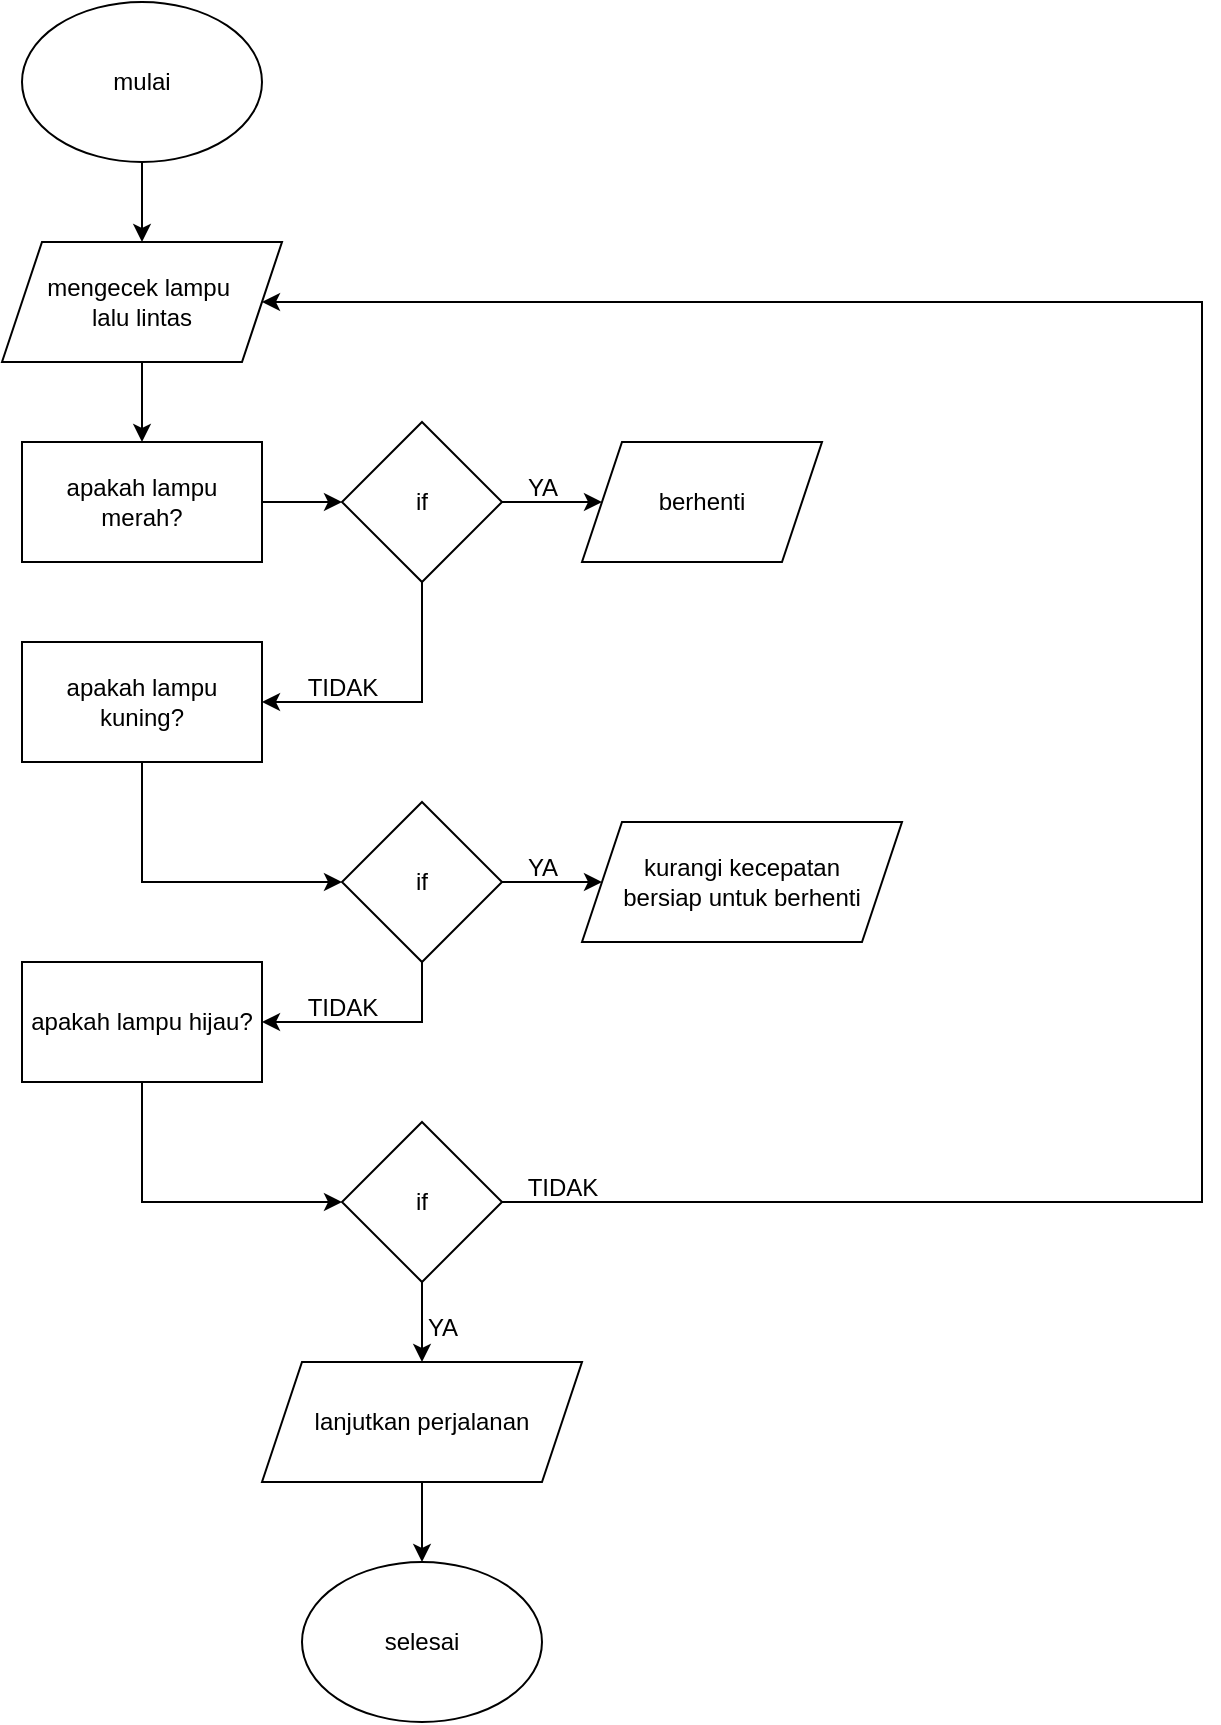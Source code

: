 <mxfile version="24.8.0">
  <diagram name="Page-1" id="T6B5zvTTSa3ph36zwlSj">
    <mxGraphModel dx="794" dy="446" grid="1" gridSize="10" guides="1" tooltips="1" connect="1" arrows="1" fold="1" page="1" pageScale="1" pageWidth="850" pageHeight="1100" math="0" shadow="0">
      <root>
        <mxCell id="0" />
        <mxCell id="1" parent="0" />
        <mxCell id="spOKlNdKo6FF8yj_3xVC-12" style="edgeStyle=orthogonalEdgeStyle;rounded=0;orthogonalLoop=1;jettySize=auto;html=1;exitX=0.5;exitY=1;exitDx=0;exitDy=0;entryX=0.5;entryY=0;entryDx=0;entryDy=0;" edge="1" parent="1" source="spOKlNdKo6FF8yj_3xVC-1" target="spOKlNdKo6FF8yj_3xVC-5">
          <mxGeometry relative="1" as="geometry" />
        </mxCell>
        <mxCell id="spOKlNdKo6FF8yj_3xVC-1" value="mulai" style="ellipse;whiteSpace=wrap;html=1;" vertex="1" parent="1">
          <mxGeometry x="80" y="40" width="120" height="80" as="geometry" />
        </mxCell>
        <mxCell id="spOKlNdKo6FF8yj_3xVC-21" style="edgeStyle=orthogonalEdgeStyle;rounded=0;orthogonalLoop=1;jettySize=auto;html=1;exitX=0.5;exitY=1;exitDx=0;exitDy=0;entryX=0;entryY=0.5;entryDx=0;entryDy=0;" edge="1" parent="1" source="spOKlNdKo6FF8yj_3xVC-2" target="spOKlNdKo6FF8yj_3xVC-7">
          <mxGeometry relative="1" as="geometry" />
        </mxCell>
        <mxCell id="spOKlNdKo6FF8yj_3xVC-2" value="apakah lampu hijau?" style="rounded=0;whiteSpace=wrap;html=1;" vertex="1" parent="1">
          <mxGeometry x="80" y="520" width="120" height="60" as="geometry" />
        </mxCell>
        <mxCell id="spOKlNdKo6FF8yj_3xVC-17" style="edgeStyle=orthogonalEdgeStyle;rounded=0;orthogonalLoop=1;jettySize=auto;html=1;exitX=0.5;exitY=1;exitDx=0;exitDy=0;entryX=0;entryY=0.5;entryDx=0;entryDy=0;" edge="1" parent="1" source="spOKlNdKo6FF8yj_3xVC-3" target="spOKlNdKo6FF8yj_3xVC-8">
          <mxGeometry relative="1" as="geometry" />
        </mxCell>
        <mxCell id="spOKlNdKo6FF8yj_3xVC-3" value="apakah lampu kuning?" style="rounded=0;whiteSpace=wrap;html=1;" vertex="1" parent="1">
          <mxGeometry x="80" y="360" width="120" height="60" as="geometry" />
        </mxCell>
        <mxCell id="spOKlNdKo6FF8yj_3xVC-10" style="edgeStyle=orthogonalEdgeStyle;rounded=0;orthogonalLoop=1;jettySize=auto;html=1;exitX=1;exitY=0.5;exitDx=0;exitDy=0;entryX=0;entryY=0.5;entryDx=0;entryDy=0;" edge="1" parent="1" source="spOKlNdKo6FF8yj_3xVC-4" target="spOKlNdKo6FF8yj_3xVC-6">
          <mxGeometry relative="1" as="geometry" />
        </mxCell>
        <mxCell id="spOKlNdKo6FF8yj_3xVC-4" value="apakah lampu merah?" style="rounded=0;whiteSpace=wrap;html=1;" vertex="1" parent="1">
          <mxGeometry x="80" y="260" width="120" height="60" as="geometry" />
        </mxCell>
        <mxCell id="spOKlNdKo6FF8yj_3xVC-11" style="edgeStyle=orthogonalEdgeStyle;rounded=0;orthogonalLoop=1;jettySize=auto;html=1;exitX=0.5;exitY=1;exitDx=0;exitDy=0;entryX=0.5;entryY=0;entryDx=0;entryDy=0;" edge="1" parent="1" source="spOKlNdKo6FF8yj_3xVC-5" target="spOKlNdKo6FF8yj_3xVC-4">
          <mxGeometry relative="1" as="geometry" />
        </mxCell>
        <mxCell id="spOKlNdKo6FF8yj_3xVC-5" value="mengecek lampu&amp;nbsp;&lt;div&gt;lalu&amp;nbsp;&lt;span style=&quot;background-color: initial;&quot;&gt;lintas&lt;/span&gt;&lt;/div&gt;" style="shape=parallelogram;perimeter=parallelogramPerimeter;whiteSpace=wrap;html=1;fixedSize=1;" vertex="1" parent="1">
          <mxGeometry x="70" y="160" width="140" height="60" as="geometry" />
        </mxCell>
        <mxCell id="spOKlNdKo6FF8yj_3xVC-15" style="edgeStyle=orthogonalEdgeStyle;rounded=0;orthogonalLoop=1;jettySize=auto;html=1;exitX=1;exitY=0.5;exitDx=0;exitDy=0;entryX=0;entryY=0.5;entryDx=0;entryDy=0;" edge="1" parent="1" source="spOKlNdKo6FF8yj_3xVC-6" target="spOKlNdKo6FF8yj_3xVC-14">
          <mxGeometry relative="1" as="geometry" />
        </mxCell>
        <mxCell id="spOKlNdKo6FF8yj_3xVC-16" style="edgeStyle=orthogonalEdgeStyle;rounded=0;orthogonalLoop=1;jettySize=auto;html=1;exitX=0.5;exitY=1;exitDx=0;exitDy=0;entryX=1;entryY=0.5;entryDx=0;entryDy=0;" edge="1" parent="1" source="spOKlNdKo6FF8yj_3xVC-6" target="spOKlNdKo6FF8yj_3xVC-3">
          <mxGeometry relative="1" as="geometry" />
        </mxCell>
        <mxCell id="spOKlNdKo6FF8yj_3xVC-6" value="if" style="rhombus;whiteSpace=wrap;html=1;" vertex="1" parent="1">
          <mxGeometry x="240" y="250" width="80" height="80" as="geometry" />
        </mxCell>
        <mxCell id="spOKlNdKo6FF8yj_3xVC-24" style="edgeStyle=orthogonalEdgeStyle;rounded=0;orthogonalLoop=1;jettySize=auto;html=1;exitX=0.5;exitY=1;exitDx=0;exitDy=0;entryX=0.5;entryY=0;entryDx=0;entryDy=0;" edge="1" parent="1" source="spOKlNdKo6FF8yj_3xVC-7" target="spOKlNdKo6FF8yj_3xVC-22">
          <mxGeometry relative="1" as="geometry" />
        </mxCell>
        <mxCell id="spOKlNdKo6FF8yj_3xVC-26" style="edgeStyle=orthogonalEdgeStyle;rounded=0;orthogonalLoop=1;jettySize=auto;html=1;exitX=1;exitY=0.5;exitDx=0;exitDy=0;entryX=1;entryY=0.5;entryDx=0;entryDy=0;" edge="1" parent="1" source="spOKlNdKo6FF8yj_3xVC-7" target="spOKlNdKo6FF8yj_3xVC-5">
          <mxGeometry relative="1" as="geometry">
            <Array as="points">
              <mxPoint x="670" y="640" />
              <mxPoint x="670" y="190" />
            </Array>
          </mxGeometry>
        </mxCell>
        <mxCell id="spOKlNdKo6FF8yj_3xVC-7" value="if" style="rhombus;whiteSpace=wrap;html=1;" vertex="1" parent="1">
          <mxGeometry x="240" y="600" width="80" height="80" as="geometry" />
        </mxCell>
        <mxCell id="spOKlNdKo6FF8yj_3xVC-19" style="edgeStyle=orthogonalEdgeStyle;rounded=0;orthogonalLoop=1;jettySize=auto;html=1;exitX=1;exitY=0.5;exitDx=0;exitDy=0;entryX=0;entryY=0.5;entryDx=0;entryDy=0;" edge="1" parent="1" source="spOKlNdKo6FF8yj_3xVC-8" target="spOKlNdKo6FF8yj_3xVC-18">
          <mxGeometry relative="1" as="geometry" />
        </mxCell>
        <mxCell id="spOKlNdKo6FF8yj_3xVC-20" style="edgeStyle=orthogonalEdgeStyle;rounded=0;orthogonalLoop=1;jettySize=auto;html=1;exitX=0.5;exitY=1;exitDx=0;exitDy=0;entryX=1;entryY=0.5;entryDx=0;entryDy=0;" edge="1" parent="1" source="spOKlNdKo6FF8yj_3xVC-8" target="spOKlNdKo6FF8yj_3xVC-2">
          <mxGeometry relative="1" as="geometry" />
        </mxCell>
        <mxCell id="spOKlNdKo6FF8yj_3xVC-8" value="if" style="rhombus;whiteSpace=wrap;html=1;" vertex="1" parent="1">
          <mxGeometry x="240" y="440" width="80" height="80" as="geometry" />
        </mxCell>
        <mxCell id="spOKlNdKo6FF8yj_3xVC-14" value="berhenti" style="shape=parallelogram;perimeter=parallelogramPerimeter;whiteSpace=wrap;html=1;fixedSize=1;" vertex="1" parent="1">
          <mxGeometry x="360" y="260" width="120" height="60" as="geometry" />
        </mxCell>
        <mxCell id="spOKlNdKo6FF8yj_3xVC-18" value="kurangi kecepatan&lt;div&gt;bersiap untuk berhenti&lt;/div&gt;" style="shape=parallelogram;perimeter=parallelogramPerimeter;whiteSpace=wrap;html=1;fixedSize=1;" vertex="1" parent="1">
          <mxGeometry x="360" y="450" width="160" height="60" as="geometry" />
        </mxCell>
        <mxCell id="spOKlNdKo6FF8yj_3xVC-28" style="edgeStyle=orthogonalEdgeStyle;rounded=0;orthogonalLoop=1;jettySize=auto;html=1;exitX=0.5;exitY=1;exitDx=0;exitDy=0;" edge="1" parent="1" source="spOKlNdKo6FF8yj_3xVC-22" target="spOKlNdKo6FF8yj_3xVC-27">
          <mxGeometry relative="1" as="geometry" />
        </mxCell>
        <mxCell id="spOKlNdKo6FF8yj_3xVC-22" value="lanjutkan perjalanan" style="shape=parallelogram;perimeter=parallelogramPerimeter;whiteSpace=wrap;html=1;fixedSize=1;" vertex="1" parent="1">
          <mxGeometry x="200" y="720" width="160" height="60" as="geometry" />
        </mxCell>
        <mxCell id="spOKlNdKo6FF8yj_3xVC-27" value="selesai" style="ellipse;whiteSpace=wrap;html=1;" vertex="1" parent="1">
          <mxGeometry x="220" y="820" width="120" height="80" as="geometry" />
        </mxCell>
        <mxCell id="spOKlNdKo6FF8yj_3xVC-29" value="YA" style="text;html=1;align=center;verticalAlign=middle;resizable=0;points=[];autosize=1;strokeColor=none;fillColor=none;" vertex="1" parent="1">
          <mxGeometry x="320" y="268" width="40" height="30" as="geometry" />
        </mxCell>
        <mxCell id="spOKlNdKo6FF8yj_3xVC-30" value="TIDAK" style="text;html=1;align=center;verticalAlign=middle;resizable=0;points=[];autosize=1;strokeColor=none;fillColor=none;" vertex="1" parent="1">
          <mxGeometry x="210" y="368" width="60" height="30" as="geometry" />
        </mxCell>
        <mxCell id="spOKlNdKo6FF8yj_3xVC-31" value="YA" style="text;html=1;align=center;verticalAlign=middle;resizable=0;points=[];autosize=1;strokeColor=none;fillColor=none;" vertex="1" parent="1">
          <mxGeometry x="320" y="458" width="40" height="30" as="geometry" />
        </mxCell>
        <mxCell id="spOKlNdKo6FF8yj_3xVC-32" value="TIDAK" style="text;html=1;align=center;verticalAlign=middle;resizable=0;points=[];autosize=1;strokeColor=none;fillColor=none;" vertex="1" parent="1">
          <mxGeometry x="210" y="528" width="60" height="30" as="geometry" />
        </mxCell>
        <mxCell id="spOKlNdKo6FF8yj_3xVC-34" value="YA" style="text;html=1;align=center;verticalAlign=middle;resizable=0;points=[];autosize=1;strokeColor=none;fillColor=none;" vertex="1" parent="1">
          <mxGeometry x="270" y="688" width="40" height="30" as="geometry" />
        </mxCell>
        <mxCell id="spOKlNdKo6FF8yj_3xVC-35" value="TIDAK" style="text;html=1;align=center;verticalAlign=middle;resizable=0;points=[];autosize=1;strokeColor=none;fillColor=none;" vertex="1" parent="1">
          <mxGeometry x="320" y="618" width="60" height="30" as="geometry" />
        </mxCell>
      </root>
    </mxGraphModel>
  </diagram>
</mxfile>
